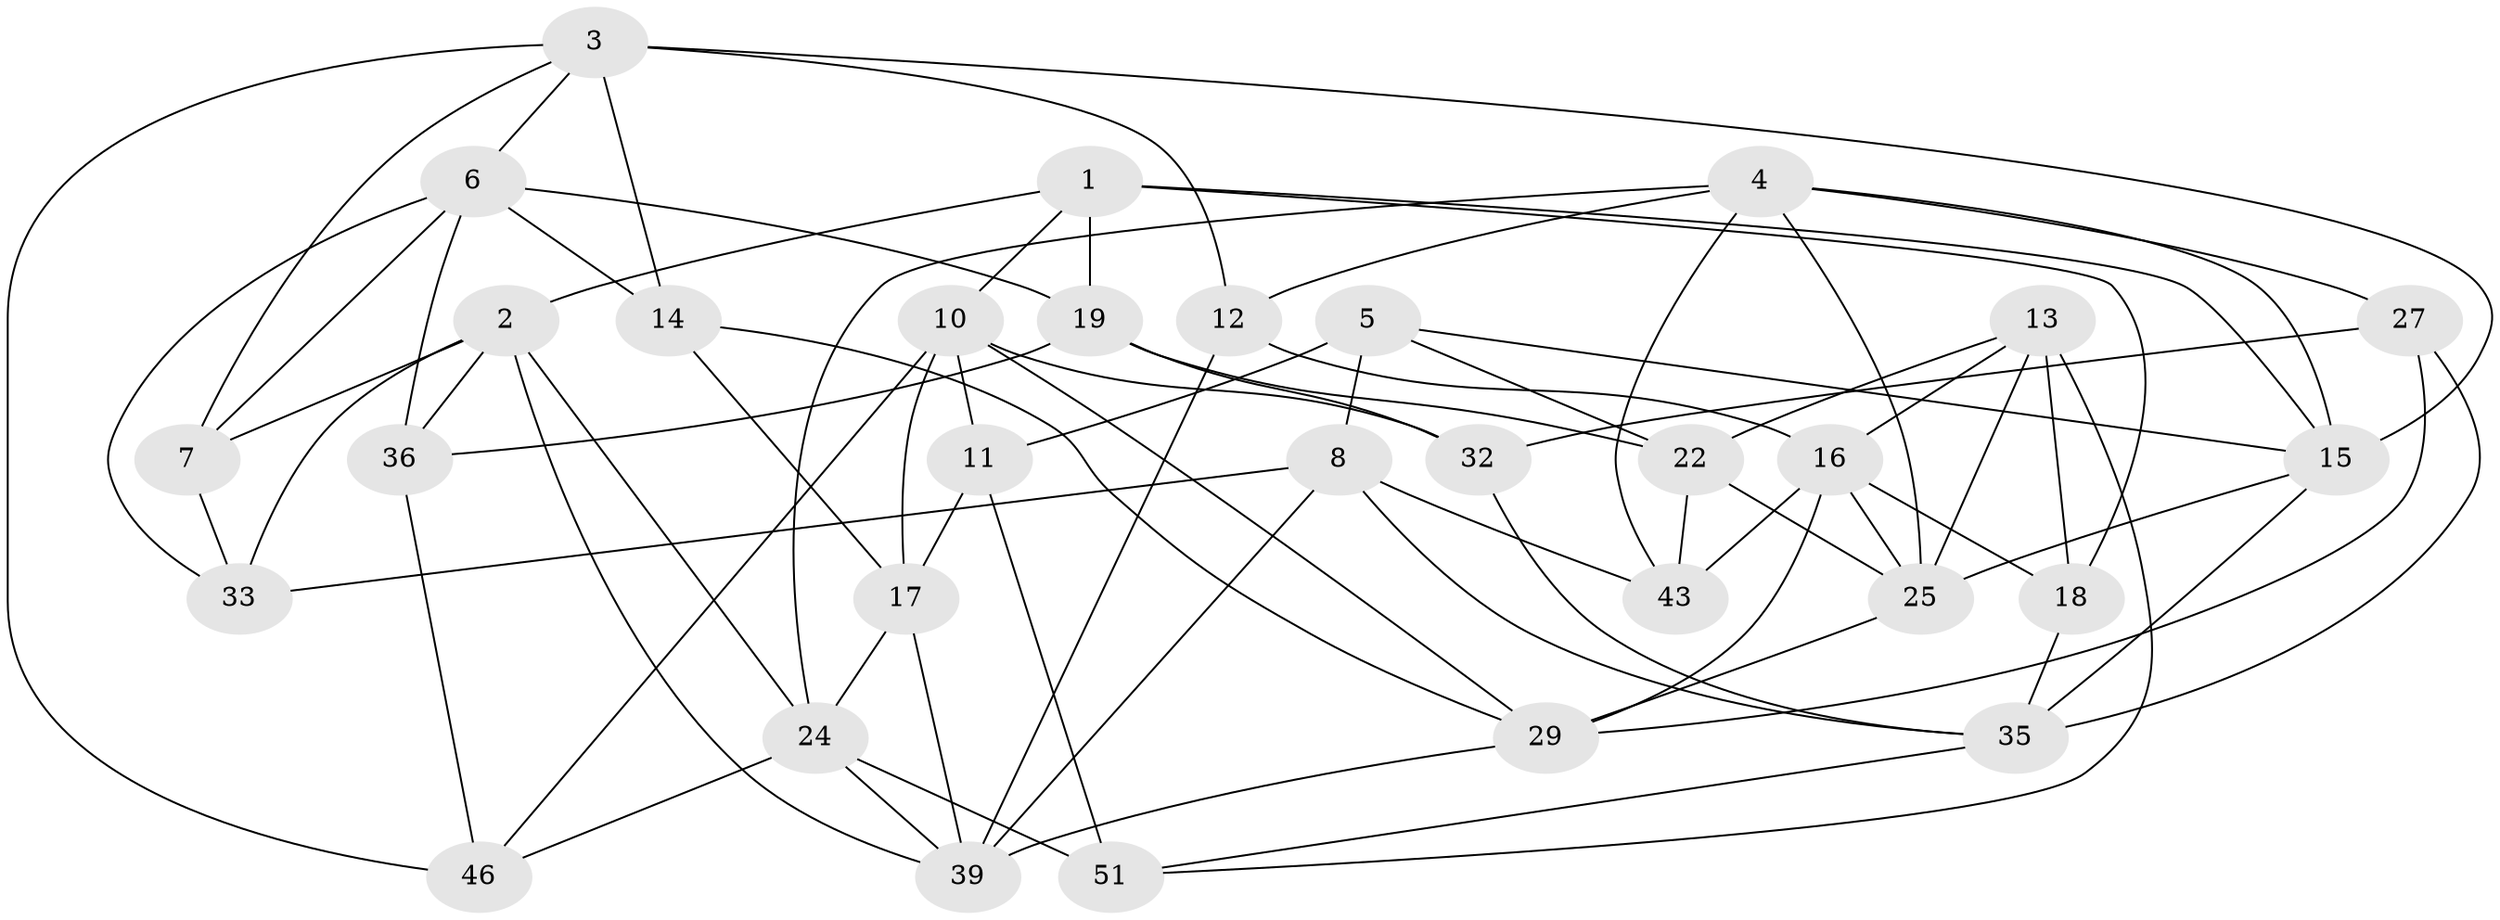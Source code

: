 // Generated by graph-tools (version 1.1) at 2025/24/03/03/25 07:24:26]
// undirected, 31 vertices, 77 edges
graph export_dot {
graph [start="1"]
  node [color=gray90,style=filled];
  1 [super="+9"];
  2 [super="+34"];
  3 [super="+50"];
  4 [super="+37"];
  5 [super="+49"];
  6 [super="+38"];
  7;
  8 [super="+28"];
  10 [super="+21"];
  11 [super="+30"];
  12;
  13 [super="+31"];
  14;
  15 [super="+44"];
  16 [super="+20"];
  17 [super="+42"];
  18;
  19 [super="+26"];
  22 [super="+23"];
  24 [super="+47"];
  25 [super="+40"];
  27;
  29 [super="+48"];
  32;
  33;
  35 [super="+45"];
  36;
  39 [super="+41"];
  43;
  46;
  51;
  1 -- 18;
  1 -- 19 [weight=2];
  1 -- 10;
  1 -- 2;
  1 -- 15;
  2 -- 24;
  2 -- 36;
  2 -- 33;
  2 -- 7;
  2 -- 39;
  3 -- 12;
  3 -- 14;
  3 -- 7;
  3 -- 6;
  3 -- 46;
  3 -- 15;
  4 -- 12;
  4 -- 43;
  4 -- 25;
  4 -- 27;
  4 -- 24;
  4 -- 15;
  5 -- 11 [weight=2];
  5 -- 8 [weight=2];
  5 -- 22;
  5 -- 15;
  6 -- 36;
  6 -- 33;
  6 -- 19;
  6 -- 14;
  6 -- 7;
  7 -- 33;
  8 -- 39;
  8 -- 33;
  8 -- 43;
  8 -- 35;
  10 -- 46;
  10 -- 11;
  10 -- 29;
  10 -- 32;
  10 -- 17;
  11 -- 17 [weight=2];
  11 -- 51;
  12 -- 16;
  12 -- 39;
  13 -- 51;
  13 -- 25;
  13 -- 22 [weight=2];
  13 -- 16;
  13 -- 18;
  14 -- 17;
  14 -- 29;
  15 -- 25;
  15 -- 35;
  16 -- 43;
  16 -- 18;
  16 -- 25;
  16 -- 29;
  17 -- 39;
  17 -- 24;
  18 -- 35;
  19 -- 32;
  19 -- 22;
  19 -- 36;
  22 -- 25;
  22 -- 43;
  24 -- 46;
  24 -- 51;
  24 -- 39;
  25 -- 29;
  27 -- 32;
  27 -- 29;
  27 -- 35;
  29 -- 39;
  32 -- 35;
  35 -- 51;
  36 -- 46;
}
